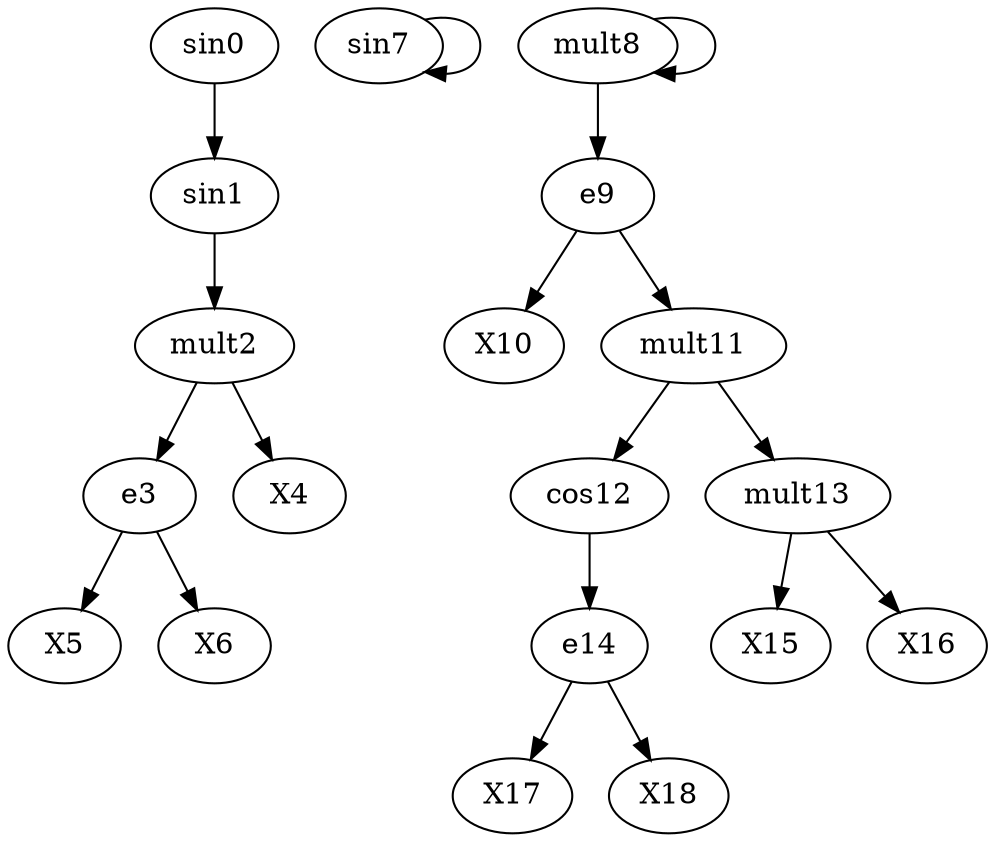 digraph T {
	sin0 -> sin1;
	sin1 -> mult2;
	mult2 -> e3;
	mult2 -> X4;
	e3 -> X5;
	e3 -> X6;
	sin7 -> sin7;
	mult8 -> mult8;
	mult8 -> e9;
	e9 -> X10;
	e9 -> mult11;
	mult11 -> cos12;
	mult11 -> mult13;
	cos12 -> e14;
	mult13 -> X15;
	mult13 -> X16;
	e14 -> X17;
	e14 -> X18;
}

